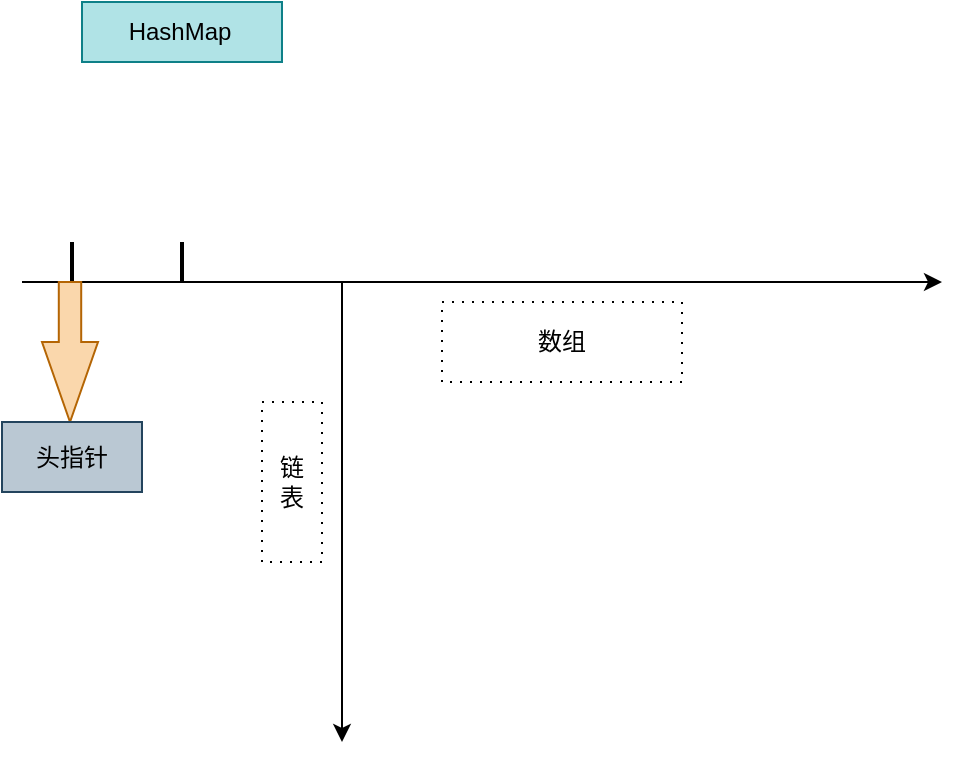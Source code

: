 <mxfile version="21.7.2" type="github">
  <diagram name="第 1 页" id="m20d3yRqj2rEdwWs52Zw">
    <mxGraphModel dx="470" dy="414" grid="1" gridSize="10" guides="1" tooltips="1" connect="1" arrows="1" fold="1" page="1" pageScale="1" pageWidth="827" pageHeight="1169" math="0" shadow="0">
      <root>
        <mxCell id="0" />
        <mxCell id="1" parent="0" />
        <mxCell id="SI9y_5N5KK7AquBP0M-R-1" value="" style="endArrow=classic;html=1;rounded=0;" edge="1" parent="1">
          <mxGeometry width="50" height="50" relative="1" as="geometry">
            <mxPoint x="20" y="230" as="sourcePoint" />
            <mxPoint x="480" y="230" as="targetPoint" />
          </mxGeometry>
        </mxCell>
        <mxCell id="SI9y_5N5KK7AquBP0M-R-5" value="" style="line;strokeWidth=2;direction=south;html=1;" vertex="1" parent="1">
          <mxGeometry x="40" y="210" width="10" height="20" as="geometry" />
        </mxCell>
        <mxCell id="SI9y_5N5KK7AquBP0M-R-7" value="数组" style="rounded=0;whiteSpace=wrap;html=1;dashed=1;dashPattern=1 4;" vertex="1" parent="1">
          <mxGeometry x="230" y="240" width="120" height="40" as="geometry" />
        </mxCell>
        <mxCell id="SI9y_5N5KK7AquBP0M-R-8" value="HashMap&lt;span style=&quot;white-space: pre;&quot;&gt;&#x9;&lt;/span&gt;" style="rounded=0;whiteSpace=wrap;html=1;fillColor=#b0e3e6;strokeColor=#0e8088;" vertex="1" parent="1">
          <mxGeometry x="50" y="90" width="100" height="30" as="geometry" />
        </mxCell>
        <mxCell id="SI9y_5N5KK7AquBP0M-R-12" value="" style="endArrow=classic;html=1;rounded=0;" edge="1" parent="1">
          <mxGeometry width="50" height="50" relative="1" as="geometry">
            <mxPoint x="180" y="230" as="sourcePoint" />
            <mxPoint x="180" y="460" as="targetPoint" />
          </mxGeometry>
        </mxCell>
        <mxCell id="SI9y_5N5KK7AquBP0M-R-13" value="&lt;div&gt;链&lt;/div&gt;&lt;div&gt;表&lt;br&gt;&lt;/div&gt;" style="rounded=0;whiteSpace=wrap;html=1;dashed=1;dashPattern=1 4;" vertex="1" parent="1">
          <mxGeometry x="140" y="290" width="30" height="80" as="geometry" />
        </mxCell>
        <mxCell id="SI9y_5N5KK7AquBP0M-R-14" value="" style="line;strokeWidth=2;direction=south;html=1;" vertex="1" parent="1">
          <mxGeometry x="95" y="210" width="10" height="20" as="geometry" />
        </mxCell>
        <mxCell id="SI9y_5N5KK7AquBP0M-R-15" value="" style="html=1;shadow=0;dashed=0;align=center;verticalAlign=middle;shape=mxgraph.arrows2.arrow;dy=0.6;dx=40;direction=south;notch=0;fillColor=#fad7ac;strokeColor=#b46504;" vertex="1" parent="1">
          <mxGeometry x="30" y="230" width="28" height="70" as="geometry" />
        </mxCell>
        <mxCell id="SI9y_5N5KK7AquBP0M-R-17" value="头指针" style="rounded=0;whiteSpace=wrap;html=1;fillColor=#bac8d3;strokeColor=#23445d;" vertex="1" parent="1">
          <mxGeometry x="10" y="300" width="70" height="35" as="geometry" />
        </mxCell>
      </root>
    </mxGraphModel>
  </diagram>
</mxfile>
